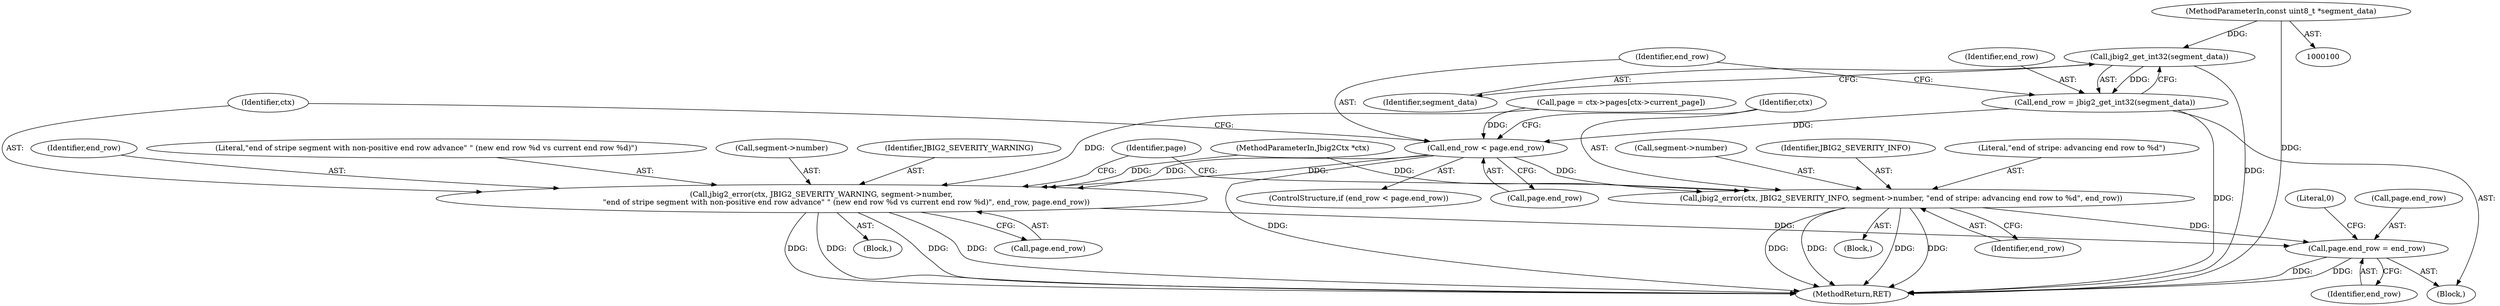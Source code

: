 digraph "1_ghostscript_e698d5c11d27212aa1098bc5b1673a3378563092_9@del" {
"1000118" [label="(Call,jbig2_get_int32(segment_data))"];
"1000103" [label="(MethodParameterIn,const uint8_t *segment_data)"];
"1000116" [label="(Call,end_row = jbig2_get_int32(segment_data))"];
"1000121" [label="(Call,end_row < page.end_row)"];
"1000127" [label="(Call,jbig2_error(ctx, JBIG2_SEVERITY_WARNING, segment->number,\n                     \"end of stripe segment with non-positive end row advance\" \" (new end row %d vs current end row %d)\", end_row, page.end_row))"];
"1000148" [label="(Call,page.end_row = end_row)"];
"1000140" [label="(Call,jbig2_error(ctx, JBIG2_SEVERITY_INFO, segment->number, \"end of stripe: advancing end row to %d\", end_row))"];
"1000149" [label="(Call,page.end_row)"];
"1000101" [label="(MethodParameterIn,Jbig2Ctx *ctx)"];
"1000120" [label="(ControlStructure,if (end_row < page.end_row))"];
"1000128" [label="(Identifier,ctx)"];
"1000130" [label="(Call,segment->number)"];
"1000121" [label="(Call,end_row < page.end_row)"];
"1000129" [label="(Identifier,JBIG2_SEVERITY_WARNING)"];
"1000106" [label="(Call,page = ctx->pages[ctx->current_page])"];
"1000123" [label="(Call,page.end_row)"];
"1000150" [label="(Identifier,page)"];
"1000119" [label="(Identifier,segment_data)"];
"1000122" [label="(Identifier,end_row)"];
"1000140" [label="(Call,jbig2_error(ctx, JBIG2_SEVERITY_INFO, segment->number, \"end of stripe: advancing end row to %d\", end_row))"];
"1000134" [label="(Identifier,end_row)"];
"1000147" [label="(Identifier,end_row)"];
"1000116" [label="(Call,end_row = jbig2_get_int32(segment_data))"];
"1000141" [label="(Identifier,ctx)"];
"1000103" [label="(MethodParameterIn,const uint8_t *segment_data)"];
"1000142" [label="(Identifier,JBIG2_SEVERITY_INFO)"];
"1000154" [label="(Literal,0)"];
"1000133" [label="(Literal,\"end of stripe segment with non-positive end row advance\" \" (new end row %d vs current end row %d)\")"];
"1000152" [label="(Identifier,end_row)"];
"1000118" [label="(Call,jbig2_get_int32(segment_data))"];
"1000127" [label="(Call,jbig2_error(ctx, JBIG2_SEVERITY_WARNING, segment->number,\n                     \"end of stripe segment with non-positive end row advance\" \" (new end row %d vs current end row %d)\", end_row, page.end_row))"];
"1000104" [label="(Block,)"];
"1000139" [label="(Block,)"];
"1000135" [label="(Call,page.end_row)"];
"1000148" [label="(Call,page.end_row = end_row)"];
"1000126" [label="(Block,)"];
"1000146" [label="(Literal,\"end of stripe: advancing end row to %d\")"];
"1000155" [label="(MethodReturn,RET)"];
"1000143" [label="(Call,segment->number)"];
"1000117" [label="(Identifier,end_row)"];
"1000118" -> "1000116"  [label="AST: "];
"1000118" -> "1000119"  [label="CFG: "];
"1000119" -> "1000118"  [label="AST: "];
"1000116" -> "1000118"  [label="CFG: "];
"1000118" -> "1000155"  [label="DDG: "];
"1000118" -> "1000116"  [label="DDG: "];
"1000103" -> "1000118"  [label="DDG: "];
"1000103" -> "1000100"  [label="AST: "];
"1000103" -> "1000155"  [label="DDG: "];
"1000116" -> "1000104"  [label="AST: "];
"1000117" -> "1000116"  [label="AST: "];
"1000122" -> "1000116"  [label="CFG: "];
"1000116" -> "1000155"  [label="DDG: "];
"1000116" -> "1000121"  [label="DDG: "];
"1000121" -> "1000120"  [label="AST: "];
"1000121" -> "1000123"  [label="CFG: "];
"1000122" -> "1000121"  [label="AST: "];
"1000123" -> "1000121"  [label="AST: "];
"1000128" -> "1000121"  [label="CFG: "];
"1000141" -> "1000121"  [label="CFG: "];
"1000121" -> "1000155"  [label="DDG: "];
"1000106" -> "1000121"  [label="DDG: "];
"1000121" -> "1000127"  [label="DDG: "];
"1000121" -> "1000127"  [label="DDG: "];
"1000121" -> "1000140"  [label="DDG: "];
"1000127" -> "1000126"  [label="AST: "];
"1000127" -> "1000135"  [label="CFG: "];
"1000128" -> "1000127"  [label="AST: "];
"1000129" -> "1000127"  [label="AST: "];
"1000130" -> "1000127"  [label="AST: "];
"1000133" -> "1000127"  [label="AST: "];
"1000134" -> "1000127"  [label="AST: "];
"1000135" -> "1000127"  [label="AST: "];
"1000150" -> "1000127"  [label="CFG: "];
"1000127" -> "1000155"  [label="DDG: "];
"1000127" -> "1000155"  [label="DDG: "];
"1000127" -> "1000155"  [label="DDG: "];
"1000127" -> "1000155"  [label="DDG: "];
"1000101" -> "1000127"  [label="DDG: "];
"1000106" -> "1000127"  [label="DDG: "];
"1000127" -> "1000148"  [label="DDG: "];
"1000148" -> "1000104"  [label="AST: "];
"1000148" -> "1000152"  [label="CFG: "];
"1000149" -> "1000148"  [label="AST: "];
"1000152" -> "1000148"  [label="AST: "];
"1000154" -> "1000148"  [label="CFG: "];
"1000148" -> "1000155"  [label="DDG: "];
"1000148" -> "1000155"  [label="DDG: "];
"1000140" -> "1000148"  [label="DDG: "];
"1000140" -> "1000139"  [label="AST: "];
"1000140" -> "1000147"  [label="CFG: "];
"1000141" -> "1000140"  [label="AST: "];
"1000142" -> "1000140"  [label="AST: "];
"1000143" -> "1000140"  [label="AST: "];
"1000146" -> "1000140"  [label="AST: "];
"1000147" -> "1000140"  [label="AST: "];
"1000150" -> "1000140"  [label="CFG: "];
"1000140" -> "1000155"  [label="DDG: "];
"1000140" -> "1000155"  [label="DDG: "];
"1000140" -> "1000155"  [label="DDG: "];
"1000140" -> "1000155"  [label="DDG: "];
"1000101" -> "1000140"  [label="DDG: "];
}
